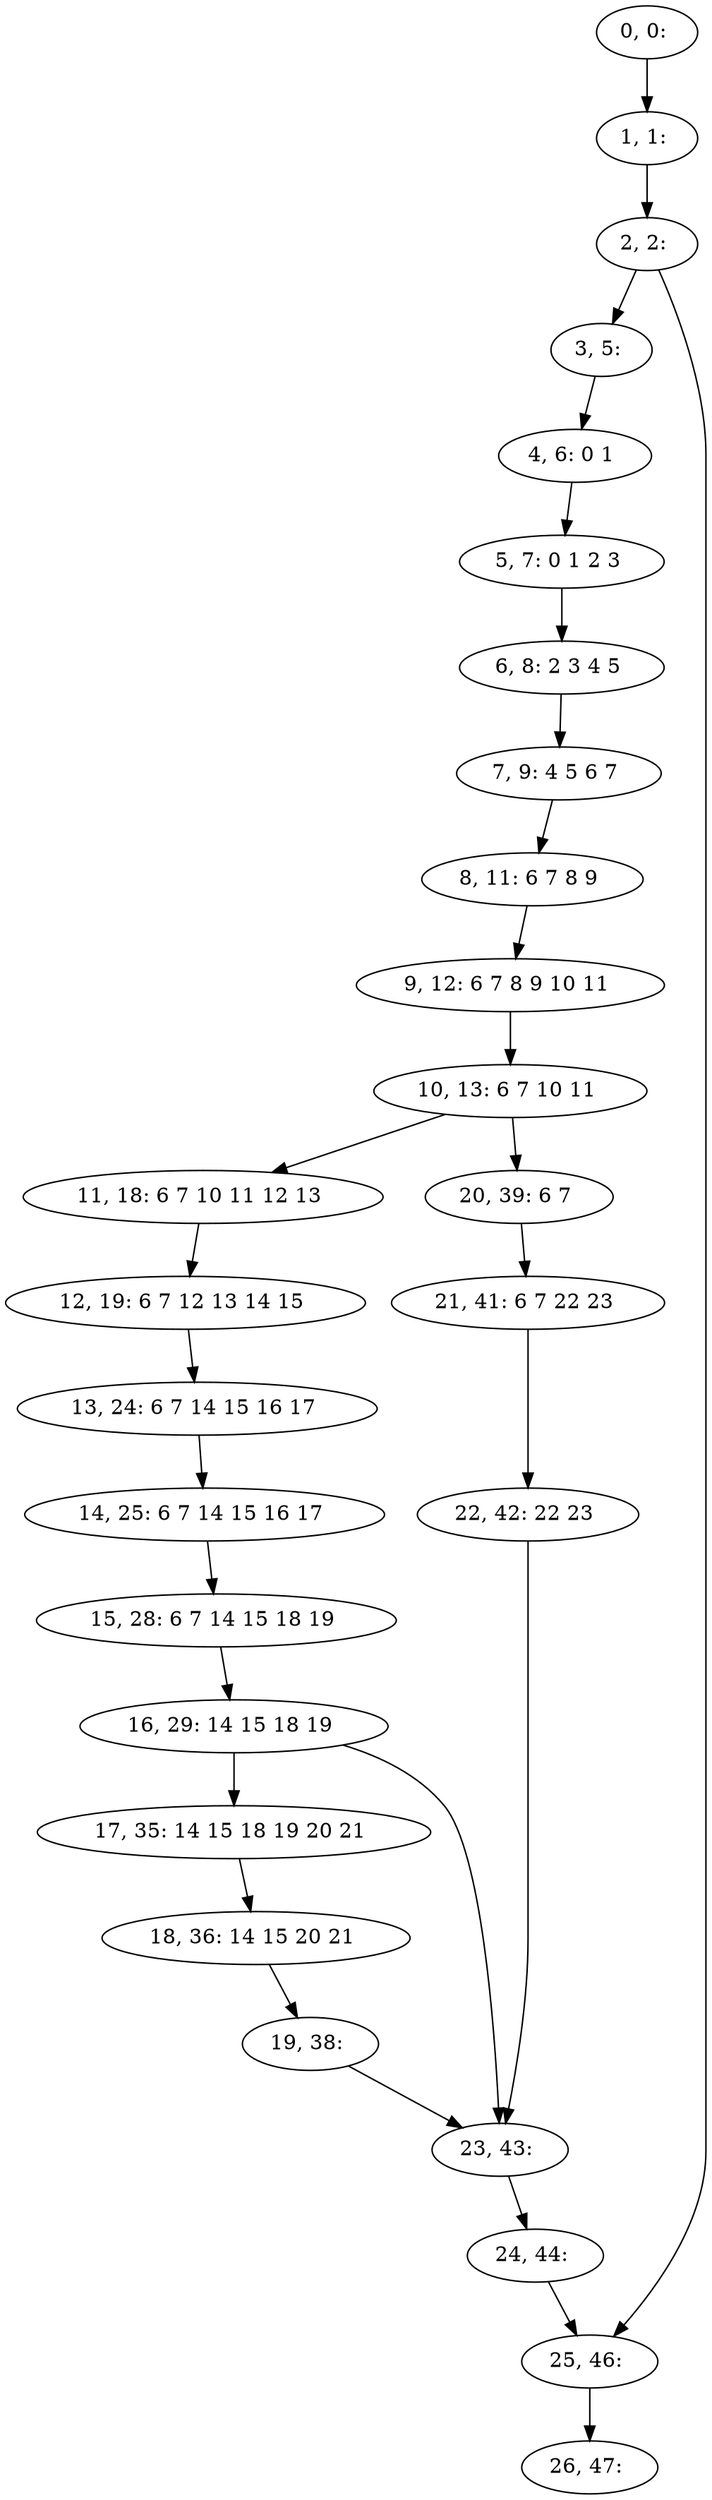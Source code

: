 digraph G {
0[label="0, 0: "];
1[label="1, 1: "];
2[label="2, 2: "];
3[label="3, 5: "];
4[label="4, 6: 0 1 "];
5[label="5, 7: 0 1 2 3 "];
6[label="6, 8: 2 3 4 5 "];
7[label="7, 9: 4 5 6 7 "];
8[label="8, 11: 6 7 8 9 "];
9[label="9, 12: 6 7 8 9 10 11 "];
10[label="10, 13: 6 7 10 11 "];
11[label="11, 18: 6 7 10 11 12 13 "];
12[label="12, 19: 6 7 12 13 14 15 "];
13[label="13, 24: 6 7 14 15 16 17 "];
14[label="14, 25: 6 7 14 15 16 17 "];
15[label="15, 28: 6 7 14 15 18 19 "];
16[label="16, 29: 14 15 18 19 "];
17[label="17, 35: 14 15 18 19 20 21 "];
18[label="18, 36: 14 15 20 21 "];
19[label="19, 38: "];
20[label="20, 39: 6 7 "];
21[label="21, 41: 6 7 22 23 "];
22[label="22, 42: 22 23 "];
23[label="23, 43: "];
24[label="24, 44: "];
25[label="25, 46: "];
26[label="26, 47: "];
0->1 ;
1->2 ;
2->3 ;
2->25 ;
3->4 ;
4->5 ;
5->6 ;
6->7 ;
7->8 ;
8->9 ;
9->10 ;
10->11 ;
10->20 ;
11->12 ;
12->13 ;
13->14 ;
14->15 ;
15->16 ;
16->17 ;
16->23 ;
17->18 ;
18->19 ;
19->23 ;
20->21 ;
21->22 ;
22->23 ;
23->24 ;
24->25 ;
25->26 ;
}
